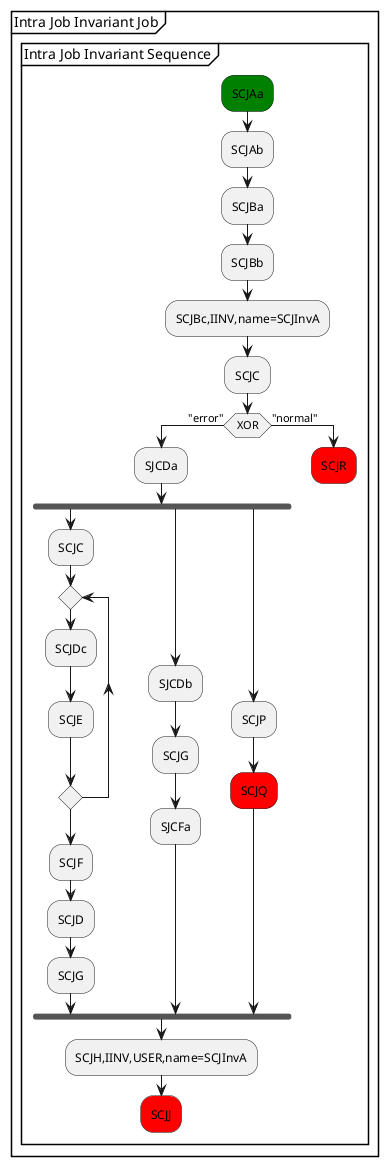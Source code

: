 @startuml
partition "Intra Job Invariant Job" {
group "Intra Job Invariant Sequence"
  #green:SCJAa;
  :SCJAb;
  :SCJBa;
  :SCJBb;
  :SCJBc,IINV,name=SCJInvA;
  :SCJC;
  if (XOR) then ("error")
    :SJCDa;
    fork
      :SCJC;
      repeat
        :SCJDc;
        :SCJE;
      repeat while
      :SCJF;
      :SCJD;
      :SCJG;
    fork again
    :SJCDb;
      :SCJG;
      :SJCFa;
    fork again
      :SCJP;
      #red:SCJQ;
    end fork
    :SCJH,IINV,USER,name=SCJInvA;
    #red:SCJJ;
    detach
  else ("normal")
    #red:SCJR;
    detach
  endif
end group
}
@enduml